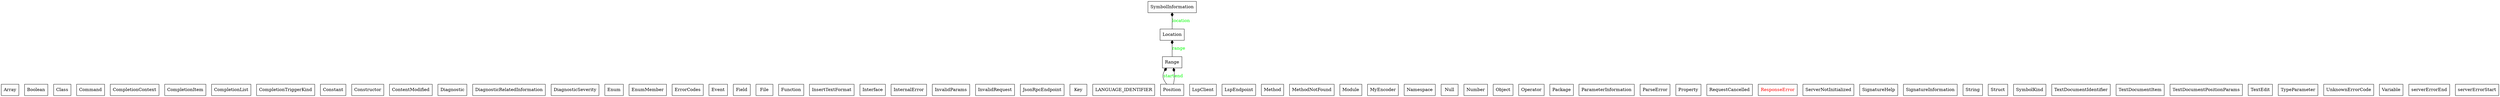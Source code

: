 digraph "classes" {
charset="utf-8"
rankdir=BT
"0" [label="Array", shape="record"];
"1" [label="Boolean", shape="record"];
"2" [label="Class", shape="record"];
"3" [label="Command", shape="record"];
"4" [label="CompletionContext", shape="record"];
"5" [label="CompletionItem", shape="record"];
"6" [label="CompletionList", shape="record"];
"7" [label="CompletionTriggerKind", shape="record"];
"8" [label="Constant", shape="record"];
"9" [label="Constructor", shape="record"];
"10" [label="ContentModified", shape="record"];
"11" [label="Diagnostic", shape="record"];
"12" [label="DiagnosticRelatedInformation", shape="record"];
"13" [label="DiagnosticSeverity", shape="record"];
"14" [label="Enum", shape="record"];
"15" [label="EnumMember", shape="record"];
"16" [label="ErrorCodes", shape="record"];
"17" [label="Event", shape="record"];
"18" [label="Field", shape="record"];
"19" [label="File", shape="record"];
"20" [label="Function", shape="record"];
"21" [label="InsertTextFormat", shape="record"];
"22" [label="Interface", shape="record"];
"23" [label="InternalError", shape="record"];
"24" [label="InvalidParams", shape="record"];
"25" [label="InvalidRequest", shape="record"];
"26" [label="JsonRpcEndpoint", shape="record"];
"27" [label="Key", shape="record"];
"28" [label="LANGUAGE_IDENTIFIER", shape="record"];
"29" [label="Location", shape="record"];
"30" [label="LspClient", shape="record"];
"31" [label="LspEndpoint", shape="record"];
"32" [label="Method", shape="record"];
"33" [label="MethodNotFound", shape="record"];
"34" [label="Module", shape="record"];
"35" [label="MyEncoder", shape="record"];
"36" [label="Namespace", shape="record"];
"37" [label="Null", shape="record"];
"38" [label="Number", shape="record"];
"39" [label="Object", shape="record"];
"40" [label="Operator", shape="record"];
"41" [label="Package", shape="record"];
"42" [label="ParameterInformation", shape="record"];
"43" [label="ParseError", shape="record"];
"44" [label="Position", shape="record"];
"45" [label="Property", shape="record"];
"46" [label="Range", shape="record"];
"47" [label="RequestCancelled", shape="record"];
"48" [fontcolor="red", label="ResponseError", shape="record"];
"49" [label="ServerNotInitialized", shape="record"];
"50" [label="SignatureHelp", shape="record"];
"51" [label="SignatureInformation", shape="record"];
"52" [label="String", shape="record"];
"53" [label="Struct", shape="record"];
"54" [label="SymbolInformation", shape="record"];
"55" [label="SymbolKind", shape="record"];
"56" [label="TextDocumentIdentifier", shape="record"];
"57" [label="TextDocumentItem", shape="record"];
"58" [label="TextDocumentPositionParams", shape="record"];
"59" [label="TextEdit", shape="record"];
"60" [label="TypeParameter", shape="record"];
"61" [label="UnknownErrorCode", shape="record"];
"62" [label="Variable", shape="record"];
"63" [label="serverErrorEnd", shape="record"];
"64" [label="serverErrorStart", shape="record"];
"29" -> "54" [arrowhead="diamond", arrowtail="none", fontcolor="green", label="location", style="solid"];
"44" -> "46" [arrowhead="diamond", arrowtail="none", fontcolor="green", label="start", style="solid"];
"44" -> "46" [arrowhead="diamond", arrowtail="none", fontcolor="green", label="end", style="solid"];
"46" -> "29" [arrowhead="diamond", arrowtail="none", fontcolor="green", label="range", style="solid"];
}
